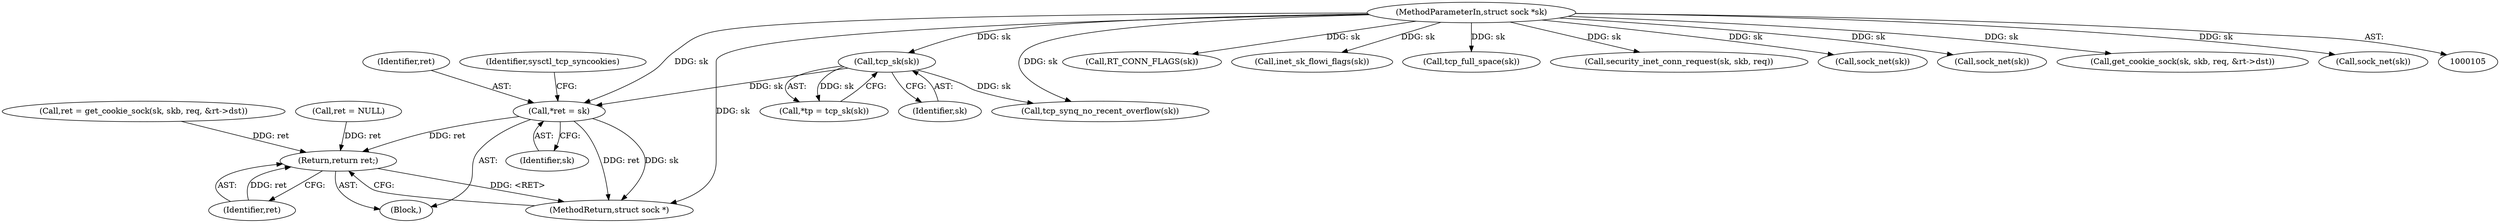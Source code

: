 digraph "0_linux_f6d8bd051c391c1c0458a30b2a7abcd939329259_28@pointer" {
"1000134" [label="(Call,*ret = sk)"];
"1000117" [label="(Call,tcp_sk(sk))"];
"1000106" [label="(MethodParameterIn,struct sock *sk)"];
"1000478" [label="(Return,return ret;)"];
"1000385" [label="(Call,RT_CONN_FLAGS(sk))"];
"1000118" [label="(Identifier,sk)"];
"1000389" [label="(Call,inet_sk_flowi_flags(sk))"];
"1000478" [label="(Return,return ret;)"];
"1000438" [label="(Call,tcp_full_space(sk))"];
"1000106" [label="(MethodParameterIn,struct sock *sk)"];
"1000479" [label="(Identifier,ret)"];
"1000467" [label="(Call,ret = get_cookie_sock(sk, skb, req, &rt->dst))"];
"1000358" [label="(Call,security_inet_conn_request(sk, skb, req))"];
"1000420" [label="(Call,sock_net(sk))"];
"1000157" [label="(Call,tcp_synq_no_recent_overflow(sk))"];
"1000134" [label="(Call,*ret = sk)"];
"1000480" [label="(MethodReturn,struct sock *)"];
"1000115" [label="(Call,*tp = tcp_sk(sk))"];
"1000173" [label="(Call,sock_net(sk))"];
"1000469" [label="(Call,get_cookie_sock(sk, skb, req, &rt->dst))"];
"1000117" [label="(Call,tcp_sk(sk))"];
"1000135" [label="(Identifier,ret)"];
"1000168" [label="(Call,sock_net(sk))"];
"1000136" [label="(Identifier,sk)"];
"1000109" [label="(Block,)"];
"1000197" [label="(Call,ret = NULL)"];
"1000145" [label="(Identifier,sysctl_tcp_syncookies)"];
"1000134" -> "1000109"  [label="AST: "];
"1000134" -> "1000136"  [label="CFG: "];
"1000135" -> "1000134"  [label="AST: "];
"1000136" -> "1000134"  [label="AST: "];
"1000145" -> "1000134"  [label="CFG: "];
"1000134" -> "1000480"  [label="DDG: ret"];
"1000134" -> "1000480"  [label="DDG: sk"];
"1000117" -> "1000134"  [label="DDG: sk"];
"1000106" -> "1000134"  [label="DDG: sk"];
"1000134" -> "1000478"  [label="DDG: ret"];
"1000117" -> "1000115"  [label="AST: "];
"1000117" -> "1000118"  [label="CFG: "];
"1000118" -> "1000117"  [label="AST: "];
"1000115" -> "1000117"  [label="CFG: "];
"1000117" -> "1000115"  [label="DDG: sk"];
"1000106" -> "1000117"  [label="DDG: sk"];
"1000117" -> "1000157"  [label="DDG: sk"];
"1000106" -> "1000105"  [label="AST: "];
"1000106" -> "1000480"  [label="DDG: sk"];
"1000106" -> "1000157"  [label="DDG: sk"];
"1000106" -> "1000168"  [label="DDG: sk"];
"1000106" -> "1000173"  [label="DDG: sk"];
"1000106" -> "1000358"  [label="DDG: sk"];
"1000106" -> "1000385"  [label="DDG: sk"];
"1000106" -> "1000389"  [label="DDG: sk"];
"1000106" -> "1000420"  [label="DDG: sk"];
"1000106" -> "1000438"  [label="DDG: sk"];
"1000106" -> "1000469"  [label="DDG: sk"];
"1000478" -> "1000109"  [label="AST: "];
"1000478" -> "1000479"  [label="CFG: "];
"1000479" -> "1000478"  [label="AST: "];
"1000480" -> "1000478"  [label="CFG: "];
"1000478" -> "1000480"  [label="DDG: <RET>"];
"1000479" -> "1000478"  [label="DDG: ret"];
"1000467" -> "1000478"  [label="DDG: ret"];
"1000197" -> "1000478"  [label="DDG: ret"];
}
